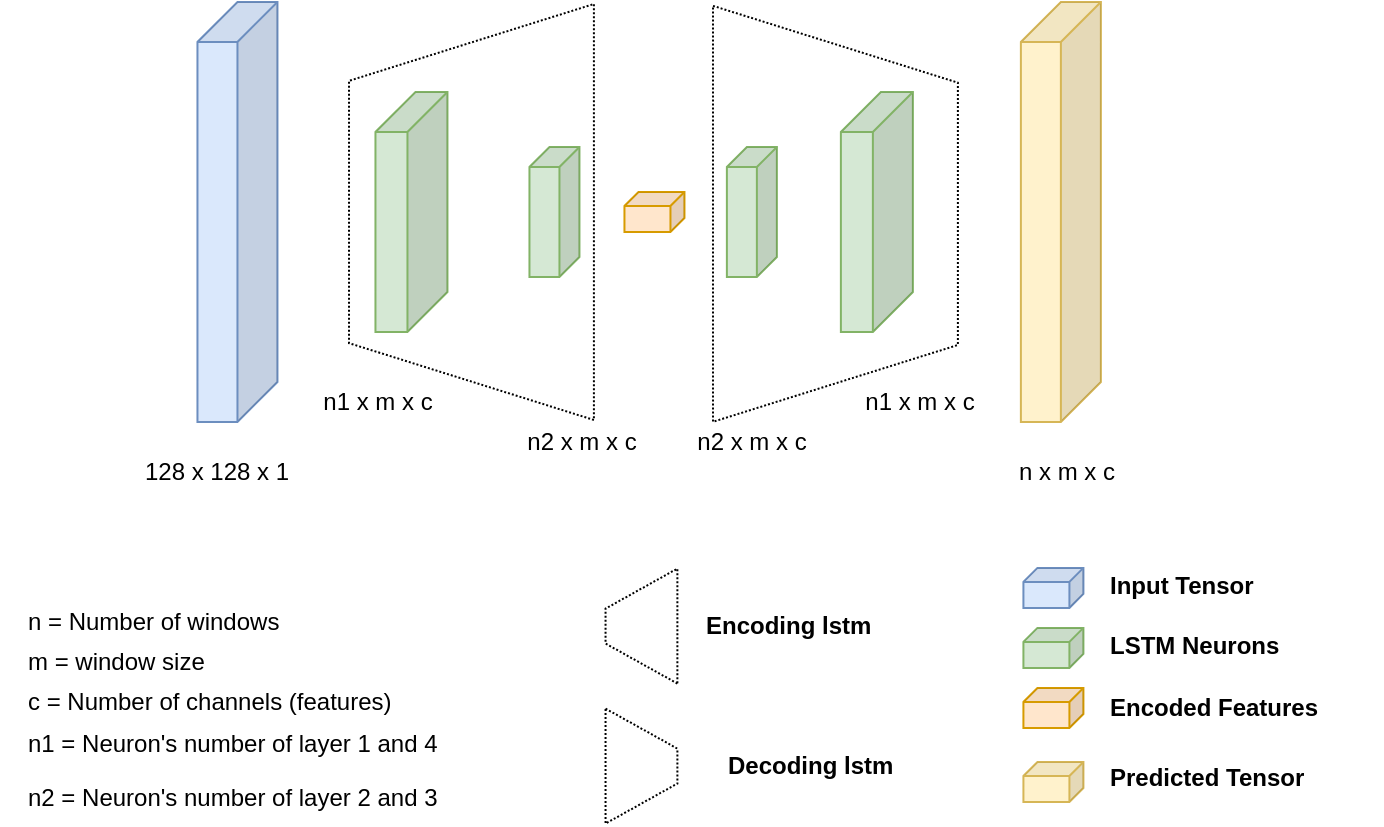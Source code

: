 <mxfile version="20.5.1" type="device"><diagram id="QJjx0-fPxzvcmYibJWj1" name="Page-1"><mxGraphModel dx="1426" dy="769" grid="1" gridSize="10" guides="1" tooltips="1" connect="1" arrows="1" fold="1" page="1" pageScale="1" pageWidth="827" pageHeight="583" math="0" shadow="0"><root><mxCell id="0"/><mxCell id="1" parent="0"/><mxCell id="4f-DMQIj-ya-iA7LCkDa-11" value="" style="shape=cube;whiteSpace=wrap;html=1;boundedLbl=1;backgroundOutline=1;darkOpacity=0.05;darkOpacity2=0.1;size=20;direction=east;flipH=1;fillColor=#dae8fc;strokeColor=#6c8ebf;" parent="1" vertex="1"><mxGeometry x="166.73" y="110" width="40" height="210" as="geometry"/></mxCell><mxCell id="4f-DMQIj-ya-iA7LCkDa-12" value="" style="shape=cube;whiteSpace=wrap;html=1;boundedLbl=1;backgroundOutline=1;darkOpacity=0.05;darkOpacity2=0.1;size=20;direction=east;flipH=1;fillColor=#d5e8d4;strokeColor=#82b366;" parent="1" vertex="1"><mxGeometry x="255.73" y="155" width="36" height="120" as="geometry"/></mxCell><mxCell id="4f-DMQIj-ya-iA7LCkDa-15" value="" style="shape=cube;whiteSpace=wrap;html=1;boundedLbl=1;backgroundOutline=1;darkOpacity=0.05;darkOpacity2=0.1;size=10;direction=east;flipH=1;fillColor=#d5e8d4;strokeColor=#82b366;" parent="1" vertex="1"><mxGeometry x="332.73" y="182.5" width="25" height="65" as="geometry"/></mxCell><mxCell id="4f-DMQIj-ya-iA7LCkDa-23" value="" style="shape=cube;whiteSpace=wrap;html=1;boundedLbl=1;backgroundOutline=1;darkOpacity=0.05;darkOpacity2=0.1;size=7;direction=east;flipH=1;fillColor=#dae8fc;strokeColor=#6c8ebf;" parent="1" vertex="1"><mxGeometry x="579.71" y="392.94" width="30" height="20" as="geometry"/></mxCell><mxCell id="4f-DMQIj-ya-iA7LCkDa-24" value="" style="shape=cube;whiteSpace=wrap;html=1;boundedLbl=1;backgroundOutline=1;darkOpacity=0.05;darkOpacity2=0.1;size=7;direction=east;flipH=1;fillColor=#d5e8d4;strokeColor=#82b366;" parent="1" vertex="1"><mxGeometry x="579.71" y="422.94" width="30" height="20" as="geometry"/></mxCell><mxCell id="4f-DMQIj-ya-iA7LCkDa-26" value="" style="shape=cube;whiteSpace=wrap;html=1;boundedLbl=1;backgroundOutline=1;darkOpacity=0.05;darkOpacity2=0.1;size=7;direction=east;flipH=1;fillColor=#ffe6cc;strokeColor=#d79b00;" parent="1" vertex="1"><mxGeometry x="380.23" y="205" width="30" height="20" as="geometry"/></mxCell><mxCell id="4f-DMQIj-ya-iA7LCkDa-39" value="128 x 128 x 1" style="text;html=1;strokeColor=none;fillColor=none;align=center;verticalAlign=middle;whiteSpace=wrap;rounded=0;" parent="1" vertex="1"><mxGeometry x="126.73" y="330" width="99" height="30" as="geometry"/></mxCell><mxCell id="4f-DMQIj-ya-iA7LCkDa-50" value="Input Tensor" style="text;html=1;strokeColor=none;fillColor=none;align=left;verticalAlign=middle;whiteSpace=wrap;rounded=0;fontStyle=1" parent="1" vertex="1"><mxGeometry x="620.71" y="390" width="138" height="23.88" as="geometry"/></mxCell><mxCell id="4f-DMQIj-ya-iA7LCkDa-51" value="LSTM Neurons" style="text;html=1;strokeColor=none;fillColor=none;align=left;verticalAlign=middle;whiteSpace=wrap;rounded=0;fontStyle=1" parent="1" vertex="1"><mxGeometry x="620.71" y="420" width="138" height="23.88" as="geometry"/></mxCell><mxCell id="4f-DMQIj-ya-iA7LCkDa-52" value="Encoded Features" style="text;html=1;strokeColor=none;fillColor=none;align=left;verticalAlign=middle;whiteSpace=wrap;rounded=0;fontStyle=1" parent="1" vertex="1"><mxGeometry x="620.71" y="451.06" width="138" height="23.88" as="geometry"/></mxCell><mxCell id="q16qMvtAuAjUv3j_tnUs-1" value="" style="shape=cube;whiteSpace=wrap;html=1;boundedLbl=1;backgroundOutline=1;darkOpacity=0.05;darkOpacity2=0.1;size=20;direction=east;flipH=1;fillColor=#fff2cc;strokeColor=#d6b656;" parent="1" vertex="1"><mxGeometry x="578.44" y="110" width="40" height="210" as="geometry"/></mxCell><mxCell id="q16qMvtAuAjUv3j_tnUs-4" value="" style="shape=cube;whiteSpace=wrap;html=1;boundedLbl=1;backgroundOutline=1;darkOpacity=0.05;darkOpacity2=0.1;size=10;direction=east;flipH=1;fillColor=#d5e8d4;strokeColor=#82b366;" parent="1" vertex="1"><mxGeometry x="431.44" y="182.5" width="25" height="65" as="geometry"/></mxCell><mxCell id="q16qMvtAuAjUv3j_tnUs-5" value="" style="shape=cube;whiteSpace=wrap;html=1;boundedLbl=1;backgroundOutline=1;darkOpacity=0.05;darkOpacity2=0.1;size=20;direction=east;flipH=1;fillColor=#d5e8d4;strokeColor=#82b366;" parent="1" vertex="1"><mxGeometry x="488.44" y="155" width="36" height="120" as="geometry"/></mxCell><mxCell id="q16qMvtAuAjUv3j_tnUs-6" value="" style="shape=cube;whiteSpace=wrap;html=1;boundedLbl=1;backgroundOutline=1;darkOpacity=0.05;darkOpacity2=0.1;size=7;direction=east;flipH=1;fillColor=#ffe6cc;strokeColor=#d79b00;" parent="1" vertex="1"><mxGeometry x="579.71" y="453" width="30" height="20" as="geometry"/></mxCell><mxCell id="q16qMvtAuAjUv3j_tnUs-7" value="" style="shape=cube;whiteSpace=wrap;html=1;boundedLbl=1;backgroundOutline=1;darkOpacity=0.05;darkOpacity2=0.1;size=7;direction=east;flipH=1;fillColor=#fff2cc;strokeColor=#d6b656;" parent="1" vertex="1"><mxGeometry x="579.71" y="490.0" width="30" height="20" as="geometry"/></mxCell><mxCell id="q16qMvtAuAjUv3j_tnUs-8" value="Predicted Tensor" style="text;html=1;strokeColor=none;fillColor=none;align=left;verticalAlign=middle;whiteSpace=wrap;rounded=0;fontStyle=1" parent="1" vertex="1"><mxGeometry x="620.71" y="486.12" width="138" height="23.88" as="geometry"/></mxCell><mxCell id="q16qMvtAuAjUv3j_tnUs-13" value="" style="shape=trapezoid;perimeter=trapezoidPerimeter;whiteSpace=wrap;html=1;fixedSize=1;rotation=-90;dashed=1;dashPattern=1 1;fillColor=none;direction=west;size=38.41;" parent="1" vertex="1"><mxGeometry x="381.73" y="154.69" width="207.98" height="122.45" as="geometry"/></mxCell><mxCell id="q16qMvtAuAjUv3j_tnUs-14" value="&lt;b&gt;Encoding lstm&amp;nbsp;&lt;/b&gt;" style="text;html=1;strokeColor=none;fillColor=none;align=center;verticalAlign=middle;whiteSpace=wrap;rounded=0;dashed=1;dashPattern=1 1;" parent="1" vertex="1"><mxGeometry x="406.47" y="412.04" width="116" height="20" as="geometry"/></mxCell><mxCell id="q16qMvtAuAjUv3j_tnUs-15" value="&lt;b&gt;Decoding lstm&amp;nbsp;&lt;/b&gt;" style="text;html=1;strokeColor=none;fillColor=none;align=center;verticalAlign=middle;whiteSpace=wrap;rounded=0;dashed=1;dashPattern=1 1;" parent="1" vertex="1"><mxGeometry x="417.47" y="482.04" width="116" height="20" as="geometry"/></mxCell><mxCell id="q16qMvtAuAjUv3j_tnUs-16" value="" style="shape=trapezoid;perimeter=trapezoidPerimeter;whiteSpace=wrap;html=1;fixedSize=1;dashed=1;dashPattern=1 1;fillColor=none;rotation=-90;" parent="1" vertex="1"><mxGeometry x="360" y="404.08" width="57.47" height="35.92" as="geometry"/></mxCell><mxCell id="q16qMvtAuAjUv3j_tnUs-17" value="" style="shape=trapezoid;perimeter=trapezoidPerimeter;whiteSpace=wrap;html=1;fixedSize=1;rotation=90;dashed=1;dashPattern=1 1;fillColor=none;direction=west;size=38.41;" parent="1" vertex="1"><mxGeometry x="199.74" y="153.77" width="207.98" height="122.45" as="geometry"/></mxCell><mxCell id="q16qMvtAuAjUv3j_tnUs-19" value="" style="shape=trapezoid;perimeter=trapezoidPerimeter;whiteSpace=wrap;html=1;fixedSize=1;dashed=1;dashPattern=1 1;fillColor=none;rotation=-90;direction=west;" parent="1" vertex="1"><mxGeometry x="360" y="474.08" width="57.47" height="35.92" as="geometry"/></mxCell><mxCell id="q16qMvtAuAjUv3j_tnUs-20" value="n x m x c" style="text;html=1;strokeColor=none;fillColor=none;align=center;verticalAlign=middle;whiteSpace=wrap;rounded=0;" parent="1" vertex="1"><mxGeometry x="551.73" y="330" width="99" height="30" as="geometry"/></mxCell><mxCell id="q16qMvtAuAjUv3j_tnUs-21" value="n1 x m x c" style="text;html=1;strokeColor=none;fillColor=none;align=center;verticalAlign=middle;whiteSpace=wrap;rounded=0;dashed=1;dashPattern=1 1;" parent="1" vertex="1"><mxGeometry x="216.73" y="300" width="80" height="20" as="geometry"/></mxCell><mxCell id="q16qMvtAuAjUv3j_tnUs-22" value="n2&amp;nbsp;x m x c" style="text;html=1;strokeColor=none;fillColor=none;align=center;verticalAlign=middle;whiteSpace=wrap;rounded=0;dashed=1;dashPattern=1 1;" parent="1" vertex="1"><mxGeometry x="318.73" y="320" width="80" height="20" as="geometry"/></mxCell><mxCell id="q16qMvtAuAjUv3j_tnUs-23" value="n2&amp;nbsp;x m x c" style="text;html=1;strokeColor=none;fillColor=none;align=center;verticalAlign=middle;whiteSpace=wrap;rounded=0;dashed=1;dashPattern=1 1;" parent="1" vertex="1"><mxGeometry x="403.94" y="320" width="80" height="20" as="geometry"/></mxCell><mxCell id="q16qMvtAuAjUv3j_tnUs-24" value="n1 x m x c" style="text;html=1;strokeColor=none;fillColor=none;align=center;verticalAlign=middle;whiteSpace=wrap;rounded=0;dashed=1;dashPattern=1 1;" parent="1" vertex="1"><mxGeometry x="488.44" y="300" width="80" height="20" as="geometry"/></mxCell><mxCell id="q16qMvtAuAjUv3j_tnUs-25" value="n = Number of windows&amp;nbsp;" style="text;html=1;strokeColor=none;fillColor=none;align=center;verticalAlign=middle;whiteSpace=wrap;rounded=0;dashed=1;dashPattern=1 1;" parent="1" vertex="1"><mxGeometry x="68" y="410" width="156.51" height="20" as="geometry"/></mxCell><mxCell id="q16qMvtAuAjUv3j_tnUs-26" value="m = window size&amp;nbsp;&amp;nbsp;" style="text;html=1;strokeColor=none;fillColor=none;align=left;verticalAlign=middle;whiteSpace=wrap;rounded=0;dashed=1;dashPattern=1 1;" parent="1" vertex="1"><mxGeometry x="80.01" y="430" width="140" height="20" as="geometry"/></mxCell><mxCell id="q16qMvtAuAjUv3j_tnUs-27" value="c = Number of channels (features)&amp;nbsp;" style="text;html=1;strokeColor=none;fillColor=none;align=left;verticalAlign=middle;whiteSpace=wrap;rounded=0;dashed=1;dashPattern=1 1;" parent="1" vertex="1"><mxGeometry x="80.01" y="450" width="211" height="20" as="geometry"/></mxCell><mxCell id="q16qMvtAuAjUv3j_tnUs-28" value="n1 = Neuron's number of layer 1 and 4&amp;nbsp;" style="text;html=1;strokeColor=none;fillColor=none;align=left;verticalAlign=middle;whiteSpace=wrap;rounded=0;dashed=1;dashPattern=1 1;" parent="1" vertex="1"><mxGeometry x="80.01" y="471.06" width="221" height="20" as="geometry"/></mxCell><mxCell id="q16qMvtAuAjUv3j_tnUs-29" value="n2 = Neuron's number of layer 2 and 3&amp;nbsp;" style="text;html=1;strokeColor=none;fillColor=none;align=left;verticalAlign=middle;whiteSpace=wrap;rounded=0;dashed=1;dashPattern=1 1;" parent="1" vertex="1"><mxGeometry x="80.01" y="498.16" width="221" height="20" as="geometry"/></mxCell></root></mxGraphModel></diagram></mxfile>